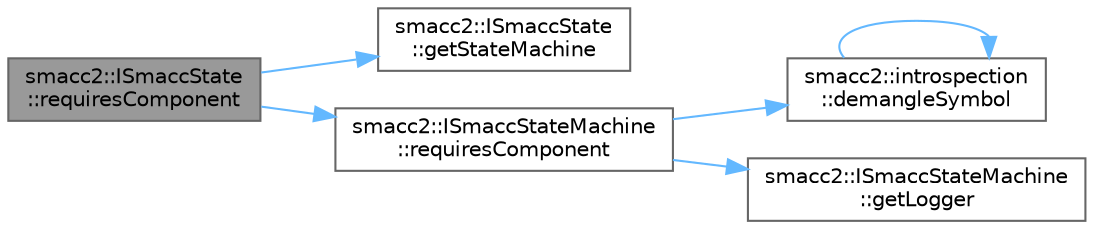 digraph "smacc2::ISmaccState::requiresComponent"
{
 // LATEX_PDF_SIZE
  bgcolor="transparent";
  edge [fontname=Helvetica,fontsize=10,labelfontname=Helvetica,labelfontsize=10];
  node [fontname=Helvetica,fontsize=10,shape=box,height=0.2,width=0.4];
  rankdir="LR";
  Node1 [label="smacc2::ISmaccState\l::requiresComponent",height=0.2,width=0.4,color="gray40", fillcolor="grey60", style="filled", fontcolor="black",tooltip=" "];
  Node1 -> Node2 [color="steelblue1",style="solid"];
  Node2 [label="smacc2::ISmaccState\l::getStateMachine",height=0.2,width=0.4,color="grey40", fillcolor="white", style="filled",URL="$classsmacc2_1_1ISmaccState.html#aba03aa66e4a505ef1cae701ad49374ac",tooltip=" "];
  Node1 -> Node3 [color="steelblue1",style="solid"];
  Node3 [label="smacc2::ISmaccStateMachine\l::requiresComponent",height=0.2,width=0.4,color="grey40", fillcolor="white", style="filled",URL="$classsmacc2_1_1ISmaccStateMachine.html#afbe5b18dd32292e519716ec8aa75d29b",tooltip=" "];
  Node3 -> Node4 [color="steelblue1",style="solid"];
  Node4 [label="smacc2::introspection\l::demangleSymbol",height=0.2,width=0.4,color="grey40", fillcolor="white", style="filled",URL="$namespacesmacc2_1_1introspection.html#aba19132e50f25adee919c2504ae6a3a2",tooltip=" "];
  Node4 -> Node4 [color="steelblue1",style="solid"];
  Node3 -> Node5 [color="steelblue1",style="solid"];
  Node5 [label="smacc2::ISmaccStateMachine\l::getLogger",height=0.2,width=0.4,color="grey40", fillcolor="white", style="filled",URL="$classsmacc2_1_1ISmaccStateMachine.html#acc4b310700e4256383d28f56217c3ce1",tooltip=" "];
}
